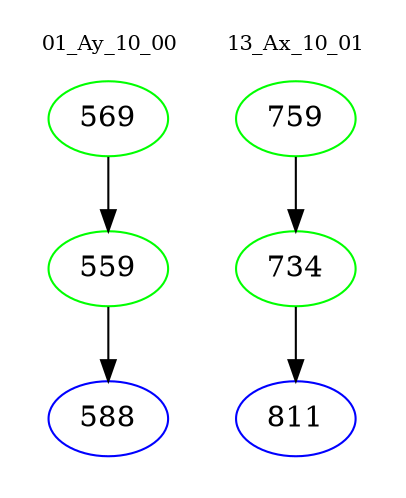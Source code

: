digraph{
subgraph cluster_0 {
color = white
label = "01_Ay_10_00";
fontsize=10;
T0_569 [label="569", color="green"]
T0_569 -> T0_559 [color="black"]
T0_559 [label="559", color="green"]
T0_559 -> T0_588 [color="black"]
T0_588 [label="588", color="blue"]
}
subgraph cluster_1 {
color = white
label = "13_Ax_10_01";
fontsize=10;
T1_759 [label="759", color="green"]
T1_759 -> T1_734 [color="black"]
T1_734 [label="734", color="green"]
T1_734 -> T1_811 [color="black"]
T1_811 [label="811", color="blue"]
}
}
